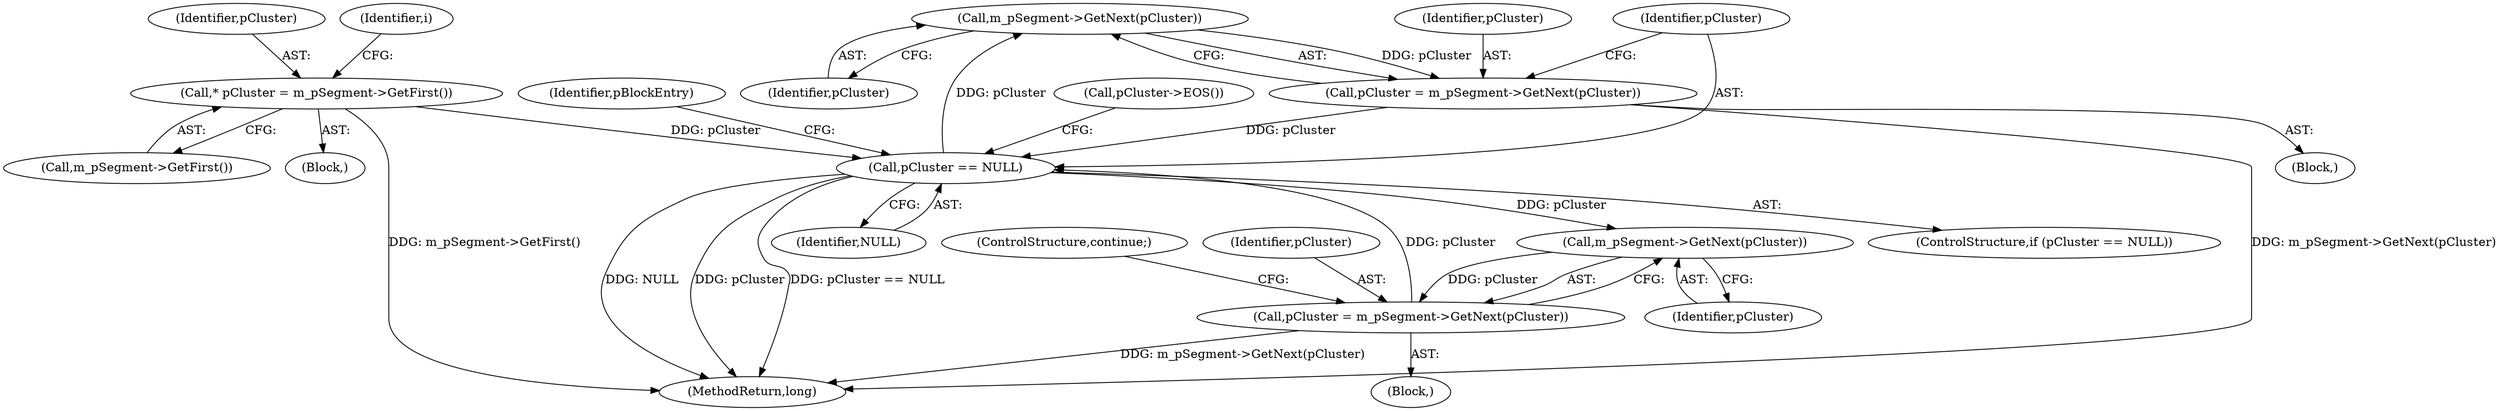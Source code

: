 digraph "0_Android_cc274e2abe8b2a6698a5c47d8aa4bb45f1f9538d_17@pointer" {
"1000215" [label="(Call,m_pSegment->GetNext(pCluster))"];
"1000118" [label="(Call,pCluster == NULL)"];
"1000108" [label="(Call,* pCluster = m_pSegment->GetFirst())"];
"1000159" [label="(Call,pCluster = m_pSegment->GetNext(pCluster))"];
"1000161" [label="(Call,m_pSegment->GetNext(pCluster))"];
"1000213" [label="(Call,pCluster = m_pSegment->GetNext(pCluster))"];
"1000215" [label="(Call,m_pSegment->GetNext(pCluster))"];
"1000162" [label="(Identifier,pCluster)"];
"1000117" [label="(ControlStructure,if (pCluster == NULL))"];
"1000119" [label="(Identifier,pCluster)"];
"1000110" [label="(Call,m_pSegment->GetFirst())"];
"1000108" [label="(Call,* pCluster = m_pSegment->GetFirst())"];
"1000123" [label="(Identifier,pBlockEntry)"];
"1000163" [label="(ControlStructure,continue;)"];
"1000118" [label="(Call,pCluster == NULL)"];
"1000161" [label="(Call,m_pSegment->GetNext(pCluster))"];
"1000216" [label="(Identifier,pCluster)"];
"1000160" [label="(Identifier,pCluster)"];
"1000106" [label="(Block,)"];
"1000222" [label="(MethodReturn,long)"];
"1000128" [label="(Call,pCluster->EOS())"];
"1000158" [label="(Block,)"];
"1000116" [label="(Block,)"];
"1000214" [label="(Identifier,pCluster)"];
"1000120" [label="(Identifier,NULL)"];
"1000114" [label="(Identifier,i)"];
"1000159" [label="(Call,pCluster = m_pSegment->GetNext(pCluster))"];
"1000213" [label="(Call,pCluster = m_pSegment->GetNext(pCluster))"];
"1000109" [label="(Identifier,pCluster)"];
"1000215" [label="(Call,m_pSegment->GetNext(pCluster))"];
"1000215" -> "1000213"  [label="AST: "];
"1000215" -> "1000216"  [label="CFG: "];
"1000216" -> "1000215"  [label="AST: "];
"1000213" -> "1000215"  [label="CFG: "];
"1000215" -> "1000213"  [label="DDG: pCluster"];
"1000118" -> "1000215"  [label="DDG: pCluster"];
"1000118" -> "1000117"  [label="AST: "];
"1000118" -> "1000120"  [label="CFG: "];
"1000119" -> "1000118"  [label="AST: "];
"1000120" -> "1000118"  [label="AST: "];
"1000123" -> "1000118"  [label="CFG: "];
"1000128" -> "1000118"  [label="CFG: "];
"1000118" -> "1000222"  [label="DDG: pCluster == NULL"];
"1000118" -> "1000222"  [label="DDG: NULL"];
"1000118" -> "1000222"  [label="DDG: pCluster"];
"1000108" -> "1000118"  [label="DDG: pCluster"];
"1000159" -> "1000118"  [label="DDG: pCluster"];
"1000213" -> "1000118"  [label="DDG: pCluster"];
"1000118" -> "1000161"  [label="DDG: pCluster"];
"1000108" -> "1000106"  [label="AST: "];
"1000108" -> "1000110"  [label="CFG: "];
"1000109" -> "1000108"  [label="AST: "];
"1000110" -> "1000108"  [label="AST: "];
"1000114" -> "1000108"  [label="CFG: "];
"1000108" -> "1000222"  [label="DDG: m_pSegment->GetFirst()"];
"1000159" -> "1000158"  [label="AST: "];
"1000159" -> "1000161"  [label="CFG: "];
"1000160" -> "1000159"  [label="AST: "];
"1000161" -> "1000159"  [label="AST: "];
"1000163" -> "1000159"  [label="CFG: "];
"1000159" -> "1000222"  [label="DDG: m_pSegment->GetNext(pCluster)"];
"1000161" -> "1000159"  [label="DDG: pCluster"];
"1000161" -> "1000162"  [label="CFG: "];
"1000162" -> "1000161"  [label="AST: "];
"1000213" -> "1000116"  [label="AST: "];
"1000214" -> "1000213"  [label="AST: "];
"1000119" -> "1000213"  [label="CFG: "];
"1000213" -> "1000222"  [label="DDG: m_pSegment->GetNext(pCluster)"];
}
